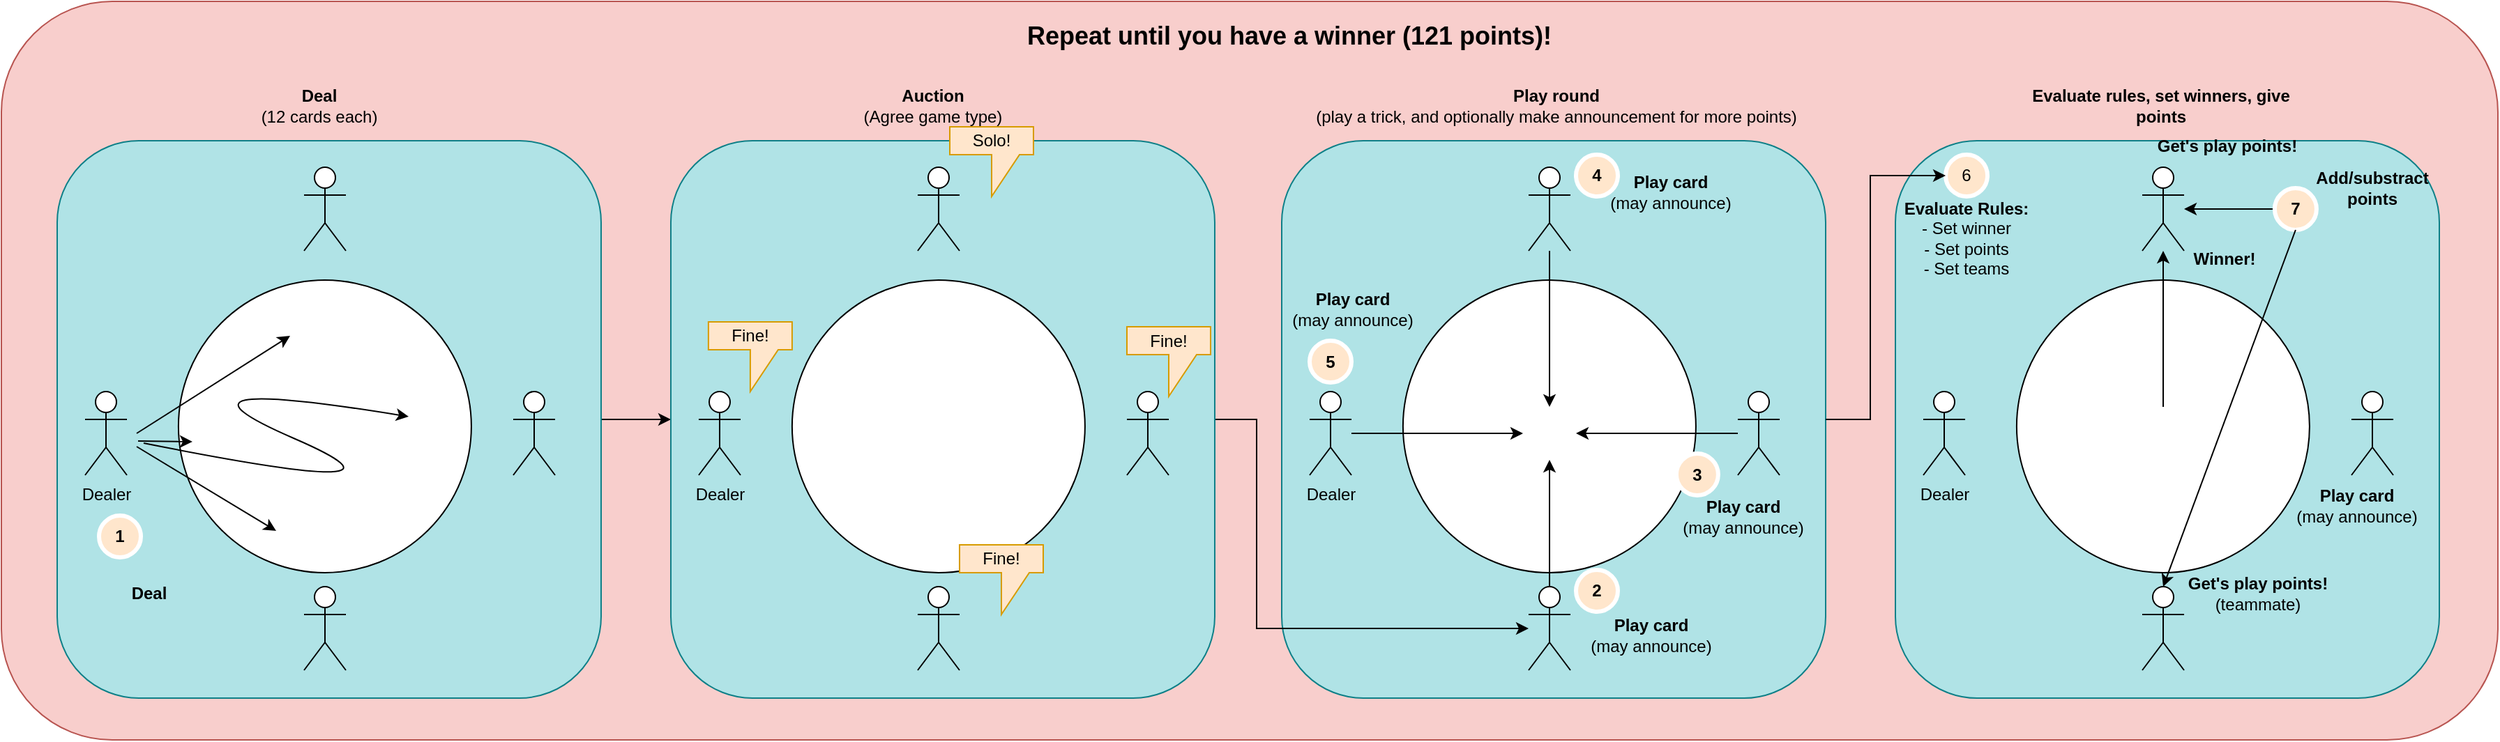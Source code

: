 <mxfile version="24.8.2" pages="3">
  <diagram name="HighLevelGame" id="a7T__1L-RDwCLaP-Q2GO">
    <mxGraphModel dx="1290" dy="1676" grid="1" gridSize="10" guides="1" tooltips="1" connect="1" arrows="1" fold="1" page="1" pageScale="1" pageWidth="850" pageHeight="1100" math="0" shadow="0">
      <root>
        <mxCell id="0" />
        <mxCell id="1" parent="0" />
        <mxCell id="DmAf1pjFy2f6rZrp5eoG-102" value="" style="rounded=1;whiteSpace=wrap;html=1;fillColor=#f8cecc;strokeColor=#b85450;" parent="1" vertex="1">
          <mxGeometry x="260" y="-60" width="1790" height="530" as="geometry" />
        </mxCell>
        <mxCell id="IjRYSj9xHv_II1OupxrR-18" style="edgeStyle=orthogonalEdgeStyle;rounded=0;orthogonalLoop=1;jettySize=auto;html=1;entryX=0;entryY=0.5;entryDx=0;entryDy=0;" parent="1" source="DmAf1pjFy2f6rZrp5eoG-22" target="IjRYSj9xHv_II1OupxrR-1" edge="1">
          <mxGeometry relative="1" as="geometry" />
        </mxCell>
        <mxCell id="DmAf1pjFy2f6rZrp5eoG-22" value="" style="rounded=1;whiteSpace=wrap;html=1;fillColor=#b0e3e6;strokeColor=#0e8088;" parent="1" vertex="1">
          <mxGeometry x="300" y="40" width="390" height="400" as="geometry" />
        </mxCell>
        <mxCell id="DmAf1pjFy2f6rZrp5eoG-9" value="" style="ellipse;whiteSpace=wrap;html=1;aspect=fixed;" parent="1" vertex="1">
          <mxGeometry x="386.95" y="140" width="210" height="210" as="geometry" />
        </mxCell>
        <mxCell id="DmAf1pjFy2f6rZrp5eoG-10" value="Dealer" style="shape=umlActor;verticalLabelPosition=bottom;verticalAlign=top;html=1;outlineConnect=0;" parent="1" vertex="1">
          <mxGeometry x="320" y="220" width="30" height="60" as="geometry" />
        </mxCell>
        <mxCell id="DmAf1pjFy2f6rZrp5eoG-11" value="" style="shape=umlActor;verticalLabelPosition=bottom;verticalAlign=top;html=1;outlineConnect=0;" parent="1" vertex="1">
          <mxGeometry x="477" y="360" width="30" height="60" as="geometry" />
        </mxCell>
        <mxCell id="DmAf1pjFy2f6rZrp5eoG-12" value="" style="shape=umlActor;verticalLabelPosition=bottom;verticalAlign=top;html=1;outlineConnect=0;" parent="1" vertex="1">
          <mxGeometry x="627" y="220" width="30" height="60" as="geometry" />
        </mxCell>
        <mxCell id="DmAf1pjFy2f6rZrp5eoG-13" value="" style="shape=umlActor;verticalLabelPosition=bottom;verticalAlign=top;html=1;outlineConnect=0;" parent="1" vertex="1">
          <mxGeometry x="477" y="59" width="30" height="60" as="geometry" />
        </mxCell>
        <mxCell id="DmAf1pjFy2f6rZrp5eoG-18" value="" style="endArrow=classic;html=1;rounded=0;" parent="1" edge="1">
          <mxGeometry width="50" height="50" relative="1" as="geometry">
            <mxPoint x="357" y="250" as="sourcePoint" />
            <mxPoint x="467" y="180" as="targetPoint" />
          </mxGeometry>
        </mxCell>
        <mxCell id="DmAf1pjFy2f6rZrp5eoG-19" value="" style="endArrow=classic;html=1;rounded=0;" parent="1" edge="1">
          <mxGeometry width="50" height="50" relative="1" as="geometry">
            <mxPoint x="357" y="259.5" as="sourcePoint" />
            <mxPoint x="457" y="320" as="targetPoint" />
          </mxGeometry>
        </mxCell>
        <mxCell id="DmAf1pjFy2f6rZrp5eoG-20" value="" style="endArrow=classic;html=1;rounded=0;" parent="1" edge="1">
          <mxGeometry width="50" height="50" relative="1" as="geometry">
            <mxPoint x="358" y="255.5" as="sourcePoint" />
            <mxPoint x="397" y="256" as="targetPoint" />
          </mxGeometry>
        </mxCell>
        <mxCell id="DmAf1pjFy2f6rZrp5eoG-21" value="" style="curved=1;endArrow=classic;html=1;rounded=0;entryX=-0.167;entryY=0.259;entryDx=0;entryDy=0;entryPerimeter=0;" parent="1" edge="1">
          <mxGeometry width="50" height="50" relative="1" as="geometry">
            <mxPoint x="362" y="257" as="sourcePoint" />
            <mxPoint x="552.007" y="238.011" as="targetPoint" />
            <Array as="points">
              <mxPoint x="577" y="300" />
              <mxPoint x="362" y="207" />
            </Array>
          </mxGeometry>
        </mxCell>
        <mxCell id="DmAf1pjFy2f6rZrp5eoG-23" value="&lt;b&gt;Deal&lt;/b&gt;" style="text;html=1;align=center;verticalAlign=middle;whiteSpace=wrap;rounded=0;" parent="1" vertex="1">
          <mxGeometry x="307.0" y="350" width="118.05" height="30" as="geometry" />
        </mxCell>
        <mxCell id="DmAf1pjFy2f6rZrp5eoG-26" value="" style="rounded=1;whiteSpace=wrap;html=1;fillColor=#b0e3e6;strokeColor=#0e8088;" parent="1" vertex="1">
          <mxGeometry x="1178" y="40" width="390" height="400" as="geometry" />
        </mxCell>
        <mxCell id="DmAf1pjFy2f6rZrp5eoG-27" value="" style="ellipse;whiteSpace=wrap;html=1;aspect=fixed;" parent="1" vertex="1">
          <mxGeometry x="1264.95" y="140" width="210" height="210" as="geometry" />
        </mxCell>
        <mxCell id="DmAf1pjFy2f6rZrp5eoG-54" style="edgeStyle=orthogonalEdgeStyle;rounded=0;orthogonalLoop=1;jettySize=auto;html=1;" parent="1" source="DmAf1pjFy2f6rZrp5eoG-28" target="DmAf1pjFy2f6rZrp5eoG-47" edge="1">
          <mxGeometry relative="1" as="geometry" />
        </mxCell>
        <mxCell id="DmAf1pjFy2f6rZrp5eoG-28" value="Dealer" style="shape=umlActor;verticalLabelPosition=bottom;verticalAlign=top;html=1;outlineConnect=0;" parent="1" vertex="1">
          <mxGeometry x="1198" y="220" width="30" height="60" as="geometry" />
        </mxCell>
        <mxCell id="DmAf1pjFy2f6rZrp5eoG-48" style="edgeStyle=orthogonalEdgeStyle;rounded=0;orthogonalLoop=1;jettySize=auto;html=1;" parent="1" source="DmAf1pjFy2f6rZrp5eoG-29" target="DmAf1pjFy2f6rZrp5eoG-47" edge="1">
          <mxGeometry relative="1" as="geometry" />
        </mxCell>
        <mxCell id="DmAf1pjFy2f6rZrp5eoG-29" value="" style="shape=umlActor;verticalLabelPosition=bottom;verticalAlign=top;html=1;outlineConnect=0;" parent="1" vertex="1">
          <mxGeometry x="1355" y="360" width="30" height="60" as="geometry" />
        </mxCell>
        <mxCell id="DmAf1pjFy2f6rZrp5eoG-52" style="edgeStyle=orthogonalEdgeStyle;rounded=0;orthogonalLoop=1;jettySize=auto;html=1;" parent="1" source="DmAf1pjFy2f6rZrp5eoG-30" target="DmAf1pjFy2f6rZrp5eoG-47" edge="1">
          <mxGeometry relative="1" as="geometry" />
        </mxCell>
        <mxCell id="DmAf1pjFy2f6rZrp5eoG-30" value="" style="shape=umlActor;verticalLabelPosition=bottom;verticalAlign=top;html=1;outlineConnect=0;" parent="1" vertex="1">
          <mxGeometry x="1505" y="220" width="30" height="60" as="geometry" />
        </mxCell>
        <mxCell id="DmAf1pjFy2f6rZrp5eoG-53" style="edgeStyle=orthogonalEdgeStyle;rounded=0;orthogonalLoop=1;jettySize=auto;html=1;" parent="1" source="DmAf1pjFy2f6rZrp5eoG-31" target="DmAf1pjFy2f6rZrp5eoG-47" edge="1">
          <mxGeometry relative="1" as="geometry" />
        </mxCell>
        <mxCell id="DmAf1pjFy2f6rZrp5eoG-31" value="" style="shape=umlActor;verticalLabelPosition=bottom;verticalAlign=top;html=1;outlineConnect=0;" parent="1" vertex="1">
          <mxGeometry x="1355" y="59" width="30" height="60" as="geometry" />
        </mxCell>
        <mxCell id="DmAf1pjFy2f6rZrp5eoG-40" value="&lt;b&gt;Play round&lt;br&gt;&lt;/b&gt;(play a trick, and optionally make announcement for more points)" style="text;html=1;align=center;verticalAlign=middle;whiteSpace=wrap;rounded=0;" parent="1" vertex="1">
          <mxGeometry x="1200" width="350" height="30" as="geometry" />
        </mxCell>
        <mxCell id="DmAf1pjFy2f6rZrp5eoG-42" value="&lt;b&gt;1&lt;/b&gt;" style="ellipse;whiteSpace=wrap;html=1;aspect=fixed;fillColor=#ffe6cc;strokeColor=#FFFFFF;strokeWidth=3;" parent="1" vertex="1">
          <mxGeometry x="330" y="309" width="30" height="30" as="geometry" />
        </mxCell>
        <mxCell id="DmAf1pjFy2f6rZrp5eoG-43" value="" style="shape=image;html=1;verticalAlign=top;verticalLabelPosition=bottom;labelBackgroundColor=#ffffff;imageAspect=0;aspect=fixed;image=https://cdn1.iconfinder.com/data/icons/DarkGlass_Reworked/128x128/apps/kpat.png" parent="1" vertex="1">
          <mxGeometry x="469" y="310" width="38" height="38" as="geometry" />
        </mxCell>
        <mxCell id="DmAf1pjFy2f6rZrp5eoG-44" value="" style="shape=image;html=1;verticalAlign=top;verticalLabelPosition=bottom;labelBackgroundColor=#ffffff;imageAspect=0;aspect=fixed;image=https://cdn1.iconfinder.com/data/icons/DarkGlass_Reworked/128x128/apps/kpat.png" parent="1" vertex="1">
          <mxGeometry x="552.95" y="226.5" width="38" height="38" as="geometry" />
        </mxCell>
        <mxCell id="DmAf1pjFy2f6rZrp5eoG-45" value="" style="shape=image;html=1;verticalAlign=top;verticalLabelPosition=bottom;labelBackgroundColor=#ffffff;imageAspect=0;aspect=fixed;image=https://cdn1.iconfinder.com/data/icons/DarkGlass_Reworked/128x128/apps/kpat.png" parent="1" vertex="1">
          <mxGeometry x="472.95" y="145.5" width="38" height="38" as="geometry" />
        </mxCell>
        <mxCell id="DmAf1pjFy2f6rZrp5eoG-46" value="" style="shape=image;html=1;verticalAlign=top;verticalLabelPosition=bottom;labelBackgroundColor=#ffffff;imageAspect=0;aspect=fixed;image=https://cdn1.iconfinder.com/data/icons/DarkGlass_Reworked/128x128/apps/kpat.png" parent="1" vertex="1">
          <mxGeometry x="392" y="226.5" width="38" height="38" as="geometry" />
        </mxCell>
        <mxCell id="DmAf1pjFy2f6rZrp5eoG-47" value="" style="shape=image;html=1;verticalAlign=top;verticalLabelPosition=bottom;labelBackgroundColor=#ffffff;imageAspect=0;aspect=fixed;image=https://cdn1.iconfinder.com/data/icons/DarkGlass_Reworked/128x128/apps/kpat.png" parent="1" vertex="1">
          <mxGeometry x="1351" y="231" width="38" height="38" as="geometry" />
        </mxCell>
        <mxCell id="DmAf1pjFy2f6rZrp5eoG-49" value="&lt;b&gt;2&lt;/b&gt;" style="ellipse;whiteSpace=wrap;html=1;aspect=fixed;fillColor=#ffe6cc;strokeColor=#FFFFFF;strokeWidth=3;" parent="1" vertex="1">
          <mxGeometry x="1389" y="348" width="30" height="30" as="geometry" />
        </mxCell>
        <mxCell id="DmAf1pjFy2f6rZrp5eoG-50" value="&lt;b&gt;Play card&lt;/b&gt;&lt;br&gt;(may announce)" style="text;html=1;align=center;verticalAlign=middle;whiteSpace=wrap;rounded=0;" parent="1" vertex="1">
          <mxGeometry x="1383.9" y="380" width="118.05" height="30" as="geometry" />
        </mxCell>
        <mxCell id="DmAf1pjFy2f6rZrp5eoG-55" value="&lt;b&gt;Deal&lt;/b&gt;&lt;br&gt;(12 cards each)" style="text;html=1;align=center;verticalAlign=middle;whiteSpace=wrap;rounded=0;" parent="1" vertex="1">
          <mxGeometry x="428.97" width="118.05" height="30" as="geometry" />
        </mxCell>
        <mxCell id="DmAf1pjFy2f6rZrp5eoG-57" value="&lt;b&gt;3&lt;/b&gt;" style="ellipse;whiteSpace=wrap;html=1;aspect=fixed;fillColor=#ffe6cc;strokeColor=#FFFFFF;strokeWidth=3;" parent="1" vertex="1">
          <mxGeometry x="1460.95" y="264.5" width="30" height="30" as="geometry" />
        </mxCell>
        <mxCell id="DmAf1pjFy2f6rZrp5eoG-58" value="&lt;b&gt;Play card&lt;/b&gt;&lt;br&gt;(may announce)" style="text;html=1;align=center;verticalAlign=middle;whiteSpace=wrap;rounded=0;" parent="1" vertex="1">
          <mxGeometry x="1449.95" y="294.5" width="118.05" height="30" as="geometry" />
        </mxCell>
        <mxCell id="DmAf1pjFy2f6rZrp5eoG-61" value="&lt;b&gt;4&lt;/b&gt;" style="ellipse;whiteSpace=wrap;html=1;aspect=fixed;fillColor=#ffe6cc;strokeColor=#FFFFFF;strokeWidth=3;" parent="1" vertex="1">
          <mxGeometry x="1389" y="50" width="30" height="30" as="geometry" />
        </mxCell>
        <mxCell id="DmAf1pjFy2f6rZrp5eoG-62" value="&lt;b&gt;Play card&lt;/b&gt;&lt;br&gt;(may announce)" style="text;html=1;align=center;verticalAlign=middle;whiteSpace=wrap;rounded=0;" parent="1" vertex="1">
          <mxGeometry x="1398" y="62" width="118.05" height="30" as="geometry" />
        </mxCell>
        <mxCell id="DmAf1pjFy2f6rZrp5eoG-63" value="&lt;b&gt;5&lt;/b&gt;" style="ellipse;whiteSpace=wrap;html=1;aspect=fixed;fillColor=#ffe6cc;strokeColor=#FFFFFF;strokeWidth=3;" parent="1" vertex="1">
          <mxGeometry x="1198" y="183.5" width="30" height="30" as="geometry" />
        </mxCell>
        <mxCell id="DmAf1pjFy2f6rZrp5eoG-64" value="&lt;b&gt;Play card&lt;/b&gt;&lt;br&gt;(may announce)" style="text;html=1;align=center;verticalAlign=middle;whiteSpace=wrap;rounded=0;" parent="1" vertex="1">
          <mxGeometry x="1170" y="145.5" width="118.05" height="30" as="geometry" />
        </mxCell>
        <mxCell id="DmAf1pjFy2f6rZrp5eoG-65" value="" style="shape=image;html=1;verticalAlign=top;verticalLabelPosition=bottom;labelBackgroundColor=#ffffff;imageAspect=0;aspect=fixed;image=https://cdn1.iconfinder.com/data/icons/DarkGlass_Reworked/128x128/apps/kpat.png" parent="1" vertex="1">
          <mxGeometry x="1218" y="210" width="38" height="38" as="geometry" />
        </mxCell>
        <mxCell id="DmAf1pjFy2f6rZrp5eoG-66" value="" style="shape=image;html=1;verticalAlign=top;verticalLabelPosition=bottom;labelBackgroundColor=#ffffff;imageAspect=0;aspect=fixed;image=https://cdn1.iconfinder.com/data/icons/DarkGlass_Reworked/128x128/apps/kpat.png" parent="1" vertex="1">
          <mxGeometry x="1318" y="332" width="38" height="38" as="geometry" />
        </mxCell>
        <mxCell id="DmAf1pjFy2f6rZrp5eoG-67" value="" style="shape=image;html=1;verticalAlign=top;verticalLabelPosition=bottom;labelBackgroundColor=#ffffff;imageAspect=0;aspect=fixed;image=https://cdn1.iconfinder.com/data/icons/DarkGlass_Reworked/128x128/apps/kpat.png" parent="1" vertex="1">
          <mxGeometry x="1467" y="210" width="38" height="38" as="geometry" />
        </mxCell>
        <mxCell id="DmAf1pjFy2f6rZrp5eoG-68" value="" style="shape=image;html=1;verticalAlign=top;verticalLabelPosition=bottom;labelBackgroundColor=#ffffff;imageAspect=0;aspect=fixed;image=https://cdn1.iconfinder.com/data/icons/DarkGlass_Reworked/128x128/apps/kpat.png" parent="1" vertex="1">
          <mxGeometry x="1318" y="59" width="38" height="38" as="geometry" />
        </mxCell>
        <mxCell id="DmAf1pjFy2f6rZrp5eoG-69" value="" style="rounded=1;whiteSpace=wrap;html=1;fillColor=#b0e3e6;strokeColor=#0e8088;" parent="1" vertex="1">
          <mxGeometry x="1618" y="40" width="390" height="400" as="geometry" />
        </mxCell>
        <mxCell id="DmAf1pjFy2f6rZrp5eoG-70" value="" style="ellipse;whiteSpace=wrap;html=1;aspect=fixed;" parent="1" vertex="1">
          <mxGeometry x="1704.95" y="140" width="210" height="210" as="geometry" />
        </mxCell>
        <mxCell id="DmAf1pjFy2f6rZrp5eoG-72" value="Dealer" style="shape=umlActor;verticalLabelPosition=bottom;verticalAlign=top;html=1;outlineConnect=0;" parent="1" vertex="1">
          <mxGeometry x="1638" y="220" width="30" height="60" as="geometry" />
        </mxCell>
        <mxCell id="DmAf1pjFy2f6rZrp5eoG-74" value="" style="shape=umlActor;verticalLabelPosition=bottom;verticalAlign=top;html=1;outlineConnect=0;" parent="1" vertex="1">
          <mxGeometry x="1795" y="360" width="30" height="60" as="geometry" />
        </mxCell>
        <mxCell id="DmAf1pjFy2f6rZrp5eoG-76" value="" style="shape=umlActor;verticalLabelPosition=bottom;verticalAlign=top;html=1;outlineConnect=0;" parent="1" vertex="1">
          <mxGeometry x="1945" y="220" width="30" height="60" as="geometry" />
        </mxCell>
        <mxCell id="DmAf1pjFy2f6rZrp5eoG-78" value="" style="shape=umlActor;verticalLabelPosition=bottom;verticalAlign=top;html=1;outlineConnect=0;" parent="1" vertex="1">
          <mxGeometry x="1795" y="59" width="30" height="60" as="geometry" />
        </mxCell>
        <mxCell id="DmAf1pjFy2f6rZrp5eoG-93" style="edgeStyle=orthogonalEdgeStyle;rounded=0;orthogonalLoop=1;jettySize=auto;html=1;" parent="1" source="DmAf1pjFy2f6rZrp5eoG-79" target="DmAf1pjFy2f6rZrp5eoG-78" edge="1">
          <mxGeometry relative="1" as="geometry" />
        </mxCell>
        <mxCell id="DmAf1pjFy2f6rZrp5eoG-79" value="" style="shape=image;html=1;verticalAlign=top;verticalLabelPosition=bottom;labelBackgroundColor=#ffffff;imageAspect=0;aspect=fixed;image=https://cdn1.iconfinder.com/data/icons/DarkGlass_Reworked/128x128/apps/kpat.png" parent="1" vertex="1">
          <mxGeometry x="1791" y="231" width="38" height="38" as="geometry" />
        </mxCell>
        <mxCell id="DmAf1pjFy2f6rZrp5eoG-80" value="6" style="ellipse;whiteSpace=wrap;html=1;aspect=fixed;fillColor=#ffe6cc;strokeColor=#FFFFFF;strokeWidth=3;" parent="1" vertex="1">
          <mxGeometry x="1654.02" y="50" width="30" height="30" as="geometry" />
        </mxCell>
        <mxCell id="DmAf1pjFy2f6rZrp5eoG-81" value="&lt;b&gt;Evaluate Rules:&lt;/b&gt;&lt;br&gt;- Set winner&lt;br&gt;- Set points&lt;br&gt;&lt;div&gt;- Set teams&lt;/div&gt;" style="text;html=1;align=center;verticalAlign=middle;whiteSpace=wrap;rounded=0;" parent="1" vertex="1">
          <mxGeometry x="1610" y="79" width="118.05" height="61" as="geometry" />
        </mxCell>
        <mxCell id="DmAf1pjFy2f6rZrp5eoG-83" value="&lt;b&gt;Play card&lt;/b&gt;&lt;br&gt;(may announce)" style="text;html=1;align=center;verticalAlign=middle;whiteSpace=wrap;rounded=0;" parent="1" vertex="1">
          <mxGeometry x="1889.95" y="286.5" width="118.05" height="30" as="geometry" />
        </mxCell>
        <mxCell id="DmAf1pjFy2f6rZrp5eoG-88" value="" style="shape=image;html=1;verticalAlign=top;verticalLabelPosition=bottom;labelBackgroundColor=#ffffff;imageAspect=0;aspect=fixed;image=https://cdn1.iconfinder.com/data/icons/DarkGlass_Reworked/128x128/apps/kpat.png" parent="1" vertex="1">
          <mxGeometry x="1658" y="210" width="38" height="38" as="geometry" />
        </mxCell>
        <mxCell id="DmAf1pjFy2f6rZrp5eoG-89" value="" style="shape=image;html=1;verticalAlign=top;verticalLabelPosition=bottom;labelBackgroundColor=#ffffff;imageAspect=0;aspect=fixed;image=https://cdn1.iconfinder.com/data/icons/DarkGlass_Reworked/128x128/apps/kpat.png" parent="1" vertex="1">
          <mxGeometry x="1758" y="332" width="38" height="38" as="geometry" />
        </mxCell>
        <mxCell id="DmAf1pjFy2f6rZrp5eoG-90" value="" style="shape=image;html=1;verticalAlign=top;verticalLabelPosition=bottom;labelBackgroundColor=#ffffff;imageAspect=0;aspect=fixed;image=https://cdn1.iconfinder.com/data/icons/DarkGlass_Reworked/128x128/apps/kpat.png" parent="1" vertex="1">
          <mxGeometry x="1907" y="210" width="38" height="38" as="geometry" />
        </mxCell>
        <mxCell id="DmAf1pjFy2f6rZrp5eoG-91" value="" style="shape=image;html=1;verticalAlign=top;verticalLabelPosition=bottom;labelBackgroundColor=#ffffff;imageAspect=0;aspect=fixed;image=https://cdn1.iconfinder.com/data/icons/DarkGlass_Reworked/128x128/apps/kpat.png" parent="1" vertex="1">
          <mxGeometry x="1758" y="59" width="38" height="38" as="geometry" />
        </mxCell>
        <mxCell id="p6UTLHjqWOrWyOayfYVx-1" style="edgeStyle=orthogonalEdgeStyle;rounded=0;orthogonalLoop=1;jettySize=auto;html=1;" edge="1" parent="1" source="DmAf1pjFy2f6rZrp5eoG-94" target="DmAf1pjFy2f6rZrp5eoG-78">
          <mxGeometry relative="1" as="geometry" />
        </mxCell>
        <mxCell id="DmAf1pjFy2f6rZrp5eoG-94" value="&lt;b&gt;7&lt;/b&gt;" style="ellipse;whiteSpace=wrap;html=1;aspect=fixed;fillColor=#ffe6cc;strokeColor=#FFFFFF;strokeWidth=3;" parent="1" vertex="1">
          <mxGeometry x="1889.95" y="74" width="30" height="30" as="geometry" />
        </mxCell>
        <mxCell id="DmAf1pjFy2f6rZrp5eoG-95" value="&lt;b&gt;Add/substract points&lt;/b&gt;" style="text;html=1;align=center;verticalAlign=middle;whiteSpace=wrap;rounded=0;" parent="1" vertex="1">
          <mxGeometry x="1900.97" y="59" width="118.05" height="30" as="geometry" />
        </mxCell>
        <mxCell id="DmAf1pjFy2f6rZrp5eoG-96" value="&lt;b&gt;Winner!&lt;/b&gt;" style="text;html=1;align=center;verticalAlign=middle;whiteSpace=wrap;rounded=0;" parent="1" vertex="1">
          <mxGeometry x="1795" y="110" width="118.05" height="30" as="geometry" />
        </mxCell>
        <mxCell id="DmAf1pjFy2f6rZrp5eoG-97" value="&lt;b&gt;Get&#39;s play points!&lt;/b&gt;&lt;br&gt;(teammate)" style="text;html=1;align=center;verticalAlign=middle;whiteSpace=wrap;rounded=0;" parent="1" vertex="1">
          <mxGeometry x="1819" y="350" width="118.05" height="30" as="geometry" />
        </mxCell>
        <mxCell id="DmAf1pjFy2f6rZrp5eoG-98" value="&lt;b&gt;Get&#39;s play points!&lt;/b&gt;" style="text;html=1;align=center;verticalAlign=middle;whiteSpace=wrap;rounded=0;" parent="1" vertex="1">
          <mxGeometry x="1796.9" y="29" width="118.05" height="30" as="geometry" />
        </mxCell>
        <mxCell id="DmAf1pjFy2f6rZrp5eoG-101" value="&lt;b&gt;Evaluate rules, set winners, give points&lt;br&gt;&lt;/b&gt;" style="text;html=1;align=center;verticalAlign=middle;whiteSpace=wrap;rounded=0;" parent="1" vertex="1">
          <mxGeometry x="1704.95" width="207.08" height="30" as="geometry" />
        </mxCell>
        <mxCell id="DmAf1pjFy2f6rZrp5eoG-103" value="&lt;b style=&quot;font-size: 18px;&quot;&gt;Repeat until you have a winner (121 points)!&lt;br style=&quot;font-size: 18px;&quot;&gt;&lt;/b&gt;" style="text;html=1;align=center;verticalAlign=middle;whiteSpace=wrap;rounded=0;fontSize=18;" parent="1" vertex="1">
          <mxGeometry x="968.73" y="-50" width="429.27" height="30" as="geometry" />
        </mxCell>
        <mxCell id="IjRYSj9xHv_II1OupxrR-24" style="edgeStyle=orthogonalEdgeStyle;rounded=0;orthogonalLoop=1;jettySize=auto;html=1;" parent="1" source="IjRYSj9xHv_II1OupxrR-1" target="DmAf1pjFy2f6rZrp5eoG-29" edge="1">
          <mxGeometry relative="1" as="geometry">
            <Array as="points">
              <mxPoint x="1160" y="240" />
              <mxPoint x="1160" y="390" />
            </Array>
          </mxGeometry>
        </mxCell>
        <mxCell id="IjRYSj9xHv_II1OupxrR-1" value="" style="rounded=1;whiteSpace=wrap;html=1;fillColor=#b0e3e6;strokeColor=#0e8088;" parent="1" vertex="1">
          <mxGeometry x="739.99" y="40" width="390" height="400" as="geometry" />
        </mxCell>
        <mxCell id="IjRYSj9xHv_II1OupxrR-2" value="" style="ellipse;whiteSpace=wrap;html=1;aspect=fixed;" parent="1" vertex="1">
          <mxGeometry x="826.94" y="140" width="210" height="210" as="geometry" />
        </mxCell>
        <mxCell id="IjRYSj9xHv_II1OupxrR-3" value="Dealer" style="shape=umlActor;verticalLabelPosition=bottom;verticalAlign=top;html=1;outlineConnect=0;" parent="1" vertex="1">
          <mxGeometry x="759.99" y="220" width="30" height="60" as="geometry" />
        </mxCell>
        <mxCell id="IjRYSj9xHv_II1OupxrR-4" value="" style="shape=umlActor;verticalLabelPosition=bottom;verticalAlign=top;html=1;outlineConnect=0;" parent="1" vertex="1">
          <mxGeometry x="916.99" y="360" width="30" height="60" as="geometry" />
        </mxCell>
        <mxCell id="IjRYSj9xHv_II1OupxrR-5" value="" style="shape=umlActor;verticalLabelPosition=bottom;verticalAlign=top;html=1;outlineConnect=0;" parent="1" vertex="1">
          <mxGeometry x="1066.99" y="220" width="30" height="60" as="geometry" />
        </mxCell>
        <mxCell id="IjRYSj9xHv_II1OupxrR-6" value="" style="shape=umlActor;verticalLabelPosition=bottom;verticalAlign=top;html=1;outlineConnect=0;" parent="1" vertex="1">
          <mxGeometry x="916.99" y="59" width="30" height="60" as="geometry" />
        </mxCell>
        <mxCell id="IjRYSj9xHv_II1OupxrR-13" value="" style="shape=image;html=1;verticalAlign=top;verticalLabelPosition=bottom;labelBackgroundColor=#ffffff;imageAspect=0;aspect=fixed;image=https://cdn1.iconfinder.com/data/icons/DarkGlass_Reworked/128x128/apps/kpat.png" parent="1" vertex="1">
          <mxGeometry x="908.99" y="310" width="38" height="38" as="geometry" />
        </mxCell>
        <mxCell id="IjRYSj9xHv_II1OupxrR-14" value="" style="shape=image;html=1;verticalAlign=top;verticalLabelPosition=bottom;labelBackgroundColor=#ffffff;imageAspect=0;aspect=fixed;image=https://cdn1.iconfinder.com/data/icons/DarkGlass_Reworked/128x128/apps/kpat.png" parent="1" vertex="1">
          <mxGeometry x="992.94" y="226.5" width="38" height="38" as="geometry" />
        </mxCell>
        <mxCell id="IjRYSj9xHv_II1OupxrR-15" value="" style="shape=image;html=1;verticalAlign=top;verticalLabelPosition=bottom;labelBackgroundColor=#ffffff;imageAspect=0;aspect=fixed;image=https://cdn1.iconfinder.com/data/icons/DarkGlass_Reworked/128x128/apps/kpat.png" parent="1" vertex="1">
          <mxGeometry x="912.94" y="145.5" width="38" height="38" as="geometry" />
        </mxCell>
        <mxCell id="IjRYSj9xHv_II1OupxrR-16" value="" style="shape=image;html=1;verticalAlign=top;verticalLabelPosition=bottom;labelBackgroundColor=#ffffff;imageAspect=0;aspect=fixed;image=https://cdn1.iconfinder.com/data/icons/DarkGlass_Reworked/128x128/apps/kpat.png" parent="1" vertex="1">
          <mxGeometry x="831.99" y="226.5" width="38" height="38" as="geometry" />
        </mxCell>
        <mxCell id="IjRYSj9xHv_II1OupxrR-17" value="&lt;b&gt;Auction&lt;/b&gt;&lt;br&gt;(Agree game type)" style="text;html=1;align=center;verticalAlign=middle;whiteSpace=wrap;rounded=0;" parent="1" vertex="1">
          <mxGeometry x="868.96" width="118.05" height="30" as="geometry" />
        </mxCell>
        <mxCell id="IjRYSj9xHv_II1OupxrR-20" value="Solo!" style="shape=callout;whiteSpace=wrap;html=1;perimeter=calloutPerimeter;strokeColor=#d79b00;align=center;verticalAlign=middle;fontFamily=Helvetica;fontSize=12;fillColor=#ffe6cc;" parent="1" vertex="1">
          <mxGeometry x="940" y="30" width="60" height="50" as="geometry" />
        </mxCell>
        <mxCell id="IjRYSj9xHv_II1OupxrR-21" value="Fine!" style="shape=callout;whiteSpace=wrap;html=1;perimeter=calloutPerimeter;strokeColor=#d79b00;align=center;verticalAlign=middle;fontFamily=Helvetica;fontSize=12;fillColor=#ffe6cc;" parent="1" vertex="1">
          <mxGeometry x="1066.99" y="173.5" width="60" height="50" as="geometry" />
        </mxCell>
        <mxCell id="IjRYSj9xHv_II1OupxrR-22" value="Fine!" style="shape=callout;whiteSpace=wrap;html=1;perimeter=calloutPerimeter;strokeColor=#d79b00;align=center;verticalAlign=middle;fontFamily=Helvetica;fontSize=12;fillColor=#ffe6cc;" parent="1" vertex="1">
          <mxGeometry x="946.99" y="330" width="60" height="50" as="geometry" />
        </mxCell>
        <mxCell id="IjRYSj9xHv_II1OupxrR-23" value="Fine!" style="shape=callout;whiteSpace=wrap;html=1;perimeter=calloutPerimeter;strokeColor=#d79b00;align=center;verticalAlign=middle;fontFamily=Helvetica;fontSize=12;fillColor=#ffe6cc;" parent="1" vertex="1">
          <mxGeometry x="766.94" y="170" width="60" height="50" as="geometry" />
        </mxCell>
        <mxCell id="DmAf1pjFy2f6rZrp5eoG-92" style="edgeStyle=orthogonalEdgeStyle;rounded=0;orthogonalLoop=1;jettySize=auto;html=1;entryX=0;entryY=0.5;entryDx=0;entryDy=0;" parent="1" source="DmAf1pjFy2f6rZrp5eoG-26" target="DmAf1pjFy2f6rZrp5eoG-80" edge="1">
          <mxGeometry relative="1" as="geometry">
            <Array as="points">
              <mxPoint x="1600" y="240" />
              <mxPoint x="1600" y="65" />
            </Array>
          </mxGeometry>
        </mxCell>
        <mxCell id="p6UTLHjqWOrWyOayfYVx-3" value="" style="endArrow=classic;html=1;rounded=0;exitX=0.5;exitY=1;exitDx=0;exitDy=0;entryX=0.5;entryY=0;entryDx=0;entryDy=0;entryPerimeter=0;" edge="1" parent="1" source="DmAf1pjFy2f6rZrp5eoG-94" target="DmAf1pjFy2f6rZrp5eoG-74">
          <mxGeometry width="50" height="50" relative="1" as="geometry">
            <mxPoint x="2080" y="100" as="sourcePoint" />
            <mxPoint x="2130" y="50" as="targetPoint" />
          </mxGeometry>
        </mxCell>
      </root>
    </mxGraphModel>
  </diagram>
  <diagram id="gCJ5ofO7X_0yXeeU7I4F" name="Doppelkopf_Infrastructure">
    <mxGraphModel dx="1050" dy="1676" grid="1" gridSize="10" guides="1" tooltips="1" connect="1" arrows="1" fold="1" page="1" pageScale="1" pageWidth="850" pageHeight="1100" math="0" shadow="0">
      <root>
        <mxCell id="0" />
        <mxCell id="1" parent="0" />
        <mxCell id="fEDJMYl0ahnP7SzA2dr6-1" value="" style="rounded=1;whiteSpace=wrap;html=1;fillColor=#d5e8d4;strokeColor=#82b366;" vertex="1" parent="1">
          <mxGeometry x="60" y="-80" width="1270" height="640" as="geometry" />
        </mxCell>
        <mxCell id="THssHd5Uye00vm0ejtuV-38" style="edgeStyle=orthogonalEdgeStyle;rounded=0;orthogonalLoop=1;jettySize=auto;html=1;" parent="1" source="THssHd5Uye00vm0ejtuV-20" target="THssHd5Uye00vm0ejtuV-24" edge="1">
          <mxGeometry relative="1" as="geometry">
            <Array as="points">
              <mxPoint x="1251" y="160" />
              <mxPoint x="1251" y="449" />
            </Array>
          </mxGeometry>
        </mxCell>
        <mxCell id="THssHd5Uye00vm0ejtuV-39" value="CreateNewGame&lt;br&gt;UpdateGameState" style="edgeLabel;html=1;align=center;verticalAlign=middle;resizable=0;points=[];" parent="THssHd5Uye00vm0ejtuV-38" vertex="1" connectable="0">
          <mxGeometry x="-0.272" y="-2" relative="1" as="geometry">
            <mxPoint as="offset" />
          </mxGeometry>
        </mxCell>
        <mxCell id="THssHd5Uye00vm0ejtuV-20" value="&lt;b&gt;&quot;Serverless GraphQL operations&quot;&lt;br&gt;&lt;/b&gt;(BE)" style="rounded=1;whiteSpace=wrap;html=1;verticalAlign=top;labelPosition=center;verticalLabelPosition=bottom;align=center;fillColor=#f8cecc;strokeColor=#b85450;" parent="1" vertex="1">
          <mxGeometry x="810.7" y="50" width="390" height="220" as="geometry" />
        </mxCell>
        <mxCell id="THssHd5Uye00vm0ejtuV-8" style="edgeStyle=orthogonalEdgeStyle;rounded=0;orthogonalLoop=1;jettySize=auto;html=1;entryX=0;entryY=0.5;entryDx=0;entryDy=0;" parent="1" source="THssHd5Uye00vm0ejtuV-1" target="THssHd5Uye00vm0ejtuV-3" edge="1">
          <mxGeometry relative="1" as="geometry" />
        </mxCell>
        <mxCell id="THssHd5Uye00vm0ejtuV-1" value="&lt;div&gt;&lt;b&gt;Player&lt;/b&gt;&lt;/div&gt;" style="shape=umlActor;verticalLabelPosition=bottom;verticalAlign=top;html=1;outlineConnect=0;" parent="1" vertex="1">
          <mxGeometry x="90" y="130" width="30" height="60" as="geometry" />
        </mxCell>
        <mxCell id="THssHd5Uye00vm0ejtuV-10" style="edgeStyle=orthogonalEdgeStyle;rounded=0;orthogonalLoop=1;jettySize=auto;html=1;" parent="1" source="THssHd5Uye00vm0ejtuV-3" target="THssHd5Uye00vm0ejtuV-9" edge="1">
          <mxGeometry relative="1" as="geometry" />
        </mxCell>
        <mxCell id="THssHd5Uye00vm0ejtuV-11" value="POST/deal/game_id" style="edgeLabel;html=1;align=center;verticalAlign=middle;resizable=0;points=[];" parent="THssHd5Uye00vm0ejtuV-10" vertex="1" connectable="0">
          <mxGeometry x="0.075" y="-5" relative="1" as="geometry">
            <mxPoint x="-25" y="-15" as="offset" />
          </mxGeometry>
        </mxCell>
        <mxCell id="lSN1waRz_p5eCMrOrCE--10" style="edgeStyle=orthogonalEdgeStyle;rounded=0;orthogonalLoop=1;jettySize=auto;html=1;" parent="1" source="THssHd5Uye00vm0ejtuV-3" target="THssHd5Uye00vm0ejtuV-9" edge="1">
          <mxGeometry relative="1" as="geometry">
            <mxPoint x="660" y="220" as="targetPoint" />
            <Array as="points">
              <mxPoint x="340" y="370" />
              <mxPoint x="640" y="370" />
            </Array>
          </mxGeometry>
        </mxCell>
        <mxCell id="lSN1waRz_p5eCMrOrCE--11" value="GET/get_game_state/game_id" style="edgeLabel;html=1;align=center;verticalAlign=middle;resizable=0;points=[];" parent="lSN1waRz_p5eCMrOrCE--10" vertex="1" connectable="0">
          <mxGeometry x="-0.308" y="-3" relative="1" as="geometry">
            <mxPoint as="offset" />
          </mxGeometry>
        </mxCell>
        <mxCell id="THssHd5Uye00vm0ejtuV-3" value="&lt;b&gt;GraphQL Apollo clients&lt;/b&gt;&lt;br&gt;(FE)" style="rounded=1;whiteSpace=wrap;html=1;verticalAlign=bottom;labelPosition=center;verticalLabelPosition=top;align=center;fillColor=#dae8fc;strokeColor=#6c8ebf;" parent="1" vertex="1">
          <mxGeometry x="214.4" y="-30" width="200" height="380" as="geometry" />
        </mxCell>
        <mxCell id="THssHd5Uye00vm0ejtuV-4" value="Mobile client" style="sketch=0;html=1;aspect=fixed;strokeColor=none;shadow=0;fillColor=#3B8DF1;verticalAlign=top;labelPosition=center;verticalLabelPosition=bottom;shape=mxgraph.gcp2.phone_android" parent="1" vertex="1">
          <mxGeometry x="292" width="44.8" height="80" as="geometry" />
        </mxCell>
        <mxCell id="THssHd5Uye00vm0ejtuV-6" value="Mobile client" style="html=1;verticalLabelPosition=bottom;labelBackgroundColor=#ffffff;verticalAlign=top;shadow=0;dashed=0;strokeWidth=1;shape=mxgraph.ios7.misc.ipad10inch;strokeColor=#c0c0c0;" parent="1" vertex="1">
          <mxGeometry x="264.4" y="130" width="100" height="63" as="geometry" />
        </mxCell>
        <mxCell id="THssHd5Uye00vm0ejtuV-7" value="Browser client" style="pointerEvents=1;shadow=0;dashed=0;html=1;strokeColor=none;fillColor=#4495D1;labelPosition=center;verticalLabelPosition=bottom;verticalAlign=top;align=center;outlineConnect=0;shape=mxgraph.veeam.laptop;" parent="1" vertex="1">
          <mxGeometry x="282" y="250" width="64.8" height="50" as="geometry" />
        </mxCell>
        <mxCell id="THssHd5Uye00vm0ejtuV-26" style="edgeStyle=orthogonalEdgeStyle;rounded=0;orthogonalLoop=1;jettySize=auto;html=1;" parent="1" source="THssHd5Uye00vm0ejtuV-9" target="THssHd5Uye00vm0ejtuV-20" edge="1">
          <mxGeometry relative="1" as="geometry" />
        </mxCell>
        <mxCell id="THssHd5Uye00vm0ejtuV-27" value="Post&lt;br&gt;requests" style="edgeLabel;html=1;align=center;verticalAlign=middle;resizable=0;points=[];" parent="THssHd5Uye00vm0ejtuV-26" vertex="1" connectable="0">
          <mxGeometry x="-0.031" y="-1" relative="1" as="geometry">
            <mxPoint x="-2" y="-1" as="offset" />
          </mxGeometry>
        </mxCell>
        <mxCell id="lSN1waRz_p5eCMrOrCE--3" style="edgeStyle=orthogonalEdgeStyle;rounded=0;orthogonalLoop=1;jettySize=auto;html=1;" parent="1" source="THssHd5Uye00vm0ejtuV-9" target="THssHd5Uye00vm0ejtuV-24" edge="1">
          <mxGeometry relative="1" as="geometry">
            <Array as="points">
              <mxPoint x="678" y="370" />
              <mxPoint x="1021" y="370" />
            </Array>
          </mxGeometry>
        </mxCell>
        <mxCell id="lSN1waRz_p5eCMrOrCE--4" value="GET&lt;br&gt;request" style="edgeLabel;html=1;align=center;verticalAlign=middle;resizable=0;points=[];" parent="lSN1waRz_p5eCMrOrCE--3" vertex="1" connectable="0">
          <mxGeometry x="0.084" y="-2" relative="1" as="geometry">
            <mxPoint x="-91" as="offset" />
          </mxGeometry>
        </mxCell>
        <mxCell id="THssHd5Uye00vm0ejtuV-9" value="&lt;b&gt;API Gateway&lt;/b&gt;&lt;br&gt;graphql/" style="outlineConnect=0;dashed=0;verticalLabelPosition=top;verticalAlign=bottom;align=center;html=1;shape=mxgraph.aws3.api_gateway;fillColor=#D9A741;gradientColor=none;labelPosition=center;" parent="1" vertex="1">
          <mxGeometry x="640" y="114" width="76.5" height="93" as="geometry" />
        </mxCell>
        <mxCell id="THssHd5Uye00vm0ejtuV-12" value="" style="endArrow=classic;html=1;rounded=0;exitX=1.003;exitY=0.937;exitDx=0;exitDy=0;exitPerimeter=0;entryX=0;entryY=0.8;entryDx=0;entryDy=0;entryPerimeter=0;" parent="1" target="THssHd5Uye00vm0ejtuV-9" edge="1">
          <mxGeometry width="50" height="50" relative="1" as="geometry">
            <mxPoint x="407.5" y="340.0" as="sourcePoint" />
            <mxPoint x="633" y="198" as="targetPoint" />
          </mxGeometry>
        </mxCell>
        <mxCell id="THssHd5Uye00vm0ejtuV-13" value="POST/play_trick/game_id" style="edgeLabel;html=1;align=center;verticalAlign=middle;resizable=0;points=[];" parent="1" vertex="1" connectable="0">
          <mxGeometry x="500.0" y="270" as="geometry">
            <mxPoint x="10" y="-5" as="offset" />
          </mxGeometry>
        </mxCell>
        <mxCell id="THssHd5Uye00vm0ejtuV-14" value="" style="endArrow=classic;html=1;rounded=0;" parent="1" target="THssHd5Uye00vm0ejtuV-9" edge="1">
          <mxGeometry width="50" height="50" relative="1" as="geometry">
            <mxPoint x="417" y="-10" as="sourcePoint" />
            <mxPoint x="642.8" y="119.872" as="targetPoint" />
          </mxGeometry>
        </mxCell>
        <mxCell id="THssHd5Uye00vm0ejtuV-15" value="POST/get_new_game_id" style="edgeLabel;html=1;align=center;verticalAlign=middle;resizable=0;points=[];" parent="1" vertex="1" connectable="0">
          <mxGeometry x="490.0" y="23.5" as="geometry" />
        </mxCell>
        <mxCell id="THssHd5Uye00vm0ejtuV-16" value="" style="endArrow=classic;html=1;rounded=0;entryX=0;entryY=0.387;entryDx=0;entryDy=0;entryPerimeter=0;" parent="1" target="THssHd5Uye00vm0ejtuV-9" edge="1">
          <mxGeometry width="50" height="50" relative="1" as="geometry">
            <mxPoint x="414.4" y="60" as="sourcePoint" />
            <mxPoint x="637.2" y="188" as="targetPoint" />
          </mxGeometry>
        </mxCell>
        <mxCell id="THssHd5Uye00vm0ejtuV-17" value="POST/join_game/game_id" style="edgeLabel;html=1;align=center;verticalAlign=middle;resizable=0;points=[];" parent="THssHd5Uye00vm0ejtuV-16" vertex="1" connectable="0">
          <mxGeometry x="-0.197" relative="1" as="geometry">
            <mxPoint x="-14" y="3" as="offset" />
          </mxGeometry>
        </mxCell>
        <mxCell id="THssHd5Uye00vm0ejtuV-18" value="&lt;b&gt;GetNewGame&lt;/b&gt;" style="sketch=0;points=[[0,0,0],[0.25,0,0],[0.5,0,0],[0.75,0,0],[1,0,0],[0,1,0],[0.25,1,0],[0.5,1,0],[0.75,1,0],[1,1,0],[0,0.25,0],[0,0.5,0],[0,0.75,0],[1,0.25,0],[1,0.5,0],[1,0.75,0]];outlineConnect=0;fontColor=#232F3E;fillColor=#ED7100;strokeColor=#ffffff;dashed=0;verticalLabelPosition=bottom;verticalAlign=top;align=center;html=1;fontSize=12;fontStyle=0;aspect=fixed;shape=mxgraph.aws4.resourceIcon;resIcon=mxgraph.aws4.lambda;" parent="1" vertex="1">
          <mxGeometry x="881.7" y="90" width="44" height="44" as="geometry" />
        </mxCell>
        <mxCell id="THssHd5Uye00vm0ejtuV-19" value="" style="shape=image;html=1;verticalAlign=top;verticalLabelPosition=bottom;labelBackgroundColor=#ffffff;imageAspect=0;aspect=fixed;image=https://cdn3.iconfinder.com/data/icons/brands-pack/240/graphql-128.png;imageBackground=#EA6B66;" parent="1" vertex="1">
          <mxGeometry x="845.7" y="68.5" width="30" height="30" as="geometry" />
        </mxCell>
        <mxCell id="lSN1waRz_p5eCMrOrCE--7" style="edgeStyle=orthogonalEdgeStyle;rounded=0;orthogonalLoop=1;jettySize=auto;html=1;" parent="1" source="THssHd5Uye00vm0ejtuV-24" target="lSN1waRz_p5eCMrOrCE--6" edge="1">
          <mxGeometry relative="1" as="geometry" />
        </mxCell>
        <mxCell id="THssHd5Uye00vm0ejtuV-24" value="&lt;b&gt;Database&lt;/b&gt;" style="sketch=0;outlineConnect=0;fontColor=#232F3E;gradientColor=none;fillColor=#7AA116;strokeColor=none;dashed=0;verticalLabelPosition=bottom;verticalAlign=top;align=center;html=1;fontSize=12;fontStyle=0;aspect=fixed;pointerEvents=1;shape=mxgraph.aws4.bucket;" parent="1" vertex="1">
          <mxGeometry x="983.2" y="410" width="75" height="78" as="geometry" />
        </mxCell>
        <mxCell id="THssHd5Uye00vm0ejtuV-25" value="" style="shape=image;html=1;verticalAlign=top;verticalLabelPosition=bottom;labelBackgroundColor=#ffffff;imageAspect=0;aspect=fixed;image=https://cdn3.iconfinder.com/data/icons/brands-pack/240/graphql-128.png;imageBackground=#EA6B66;" parent="1" vertex="1">
          <mxGeometry x="933.2" y="400" width="30" height="30" as="geometry" />
        </mxCell>
        <mxCell id="THssHd5Uye00vm0ejtuV-30" value="&lt;b&gt;JoinNewGame&lt;/b&gt;" style="sketch=0;points=[[0,0,0],[0.25,0,0],[0.5,0,0],[0.75,0,0],[1,0,0],[0,1,0],[0.25,1,0],[0.5,1,0],[0.75,1,0],[1,1,0],[0,0.25,0],[0,0.5,0],[0,0.75,0],[1,0.25,0],[1,0.5,0],[1,0.75,0]];outlineConnect=0;fontColor=#232F3E;fillColor=#ED7100;strokeColor=#ffffff;dashed=0;verticalLabelPosition=bottom;verticalAlign=top;align=center;html=1;fontSize=12;fontStyle=0;aspect=fixed;shape=mxgraph.aws4.resourceIcon;resIcon=mxgraph.aws4.lambda;" parent="1" vertex="1">
          <mxGeometry x="874.2" y="180" width="44" height="44" as="geometry" />
        </mxCell>
        <mxCell id="THssHd5Uye00vm0ejtuV-31" value="" style="shape=image;html=1;verticalAlign=top;verticalLabelPosition=bottom;labelBackgroundColor=#ffffff;imageAspect=0;aspect=fixed;image=https://cdn3.iconfinder.com/data/icons/brands-pack/240/graphql-128.png;imageBackground=#EA6B66;" parent="1" vertex="1">
          <mxGeometry x="838.2" y="158.5" width="30" height="30" as="geometry" />
        </mxCell>
        <mxCell id="THssHd5Uye00vm0ejtuV-34" value="&lt;b&gt;Deal&lt;/b&gt;" style="sketch=0;points=[[0,0,0],[0.25,0,0],[0.5,0,0],[0.75,0,0],[1,0,0],[0,1,0],[0.25,1,0],[0.5,1,0],[0.75,1,0],[1,1,0],[0,0.25,0],[0,0.5,0],[0,0.75,0],[1,0.25,0],[1,0.5,0],[1,0.75,0]];outlineConnect=0;fontColor=#232F3E;fillColor=#ED7100;strokeColor=#ffffff;dashed=0;verticalLabelPosition=bottom;verticalAlign=top;align=center;html=1;fontSize=12;fontStyle=0;aspect=fixed;shape=mxgraph.aws4.resourceIcon;resIcon=mxgraph.aws4.lambda;" parent="1" vertex="1">
          <mxGeometry x="1014.2" y="90" width="44" height="44" as="geometry" />
        </mxCell>
        <mxCell id="THssHd5Uye00vm0ejtuV-35" value="" style="shape=image;html=1;verticalAlign=top;verticalLabelPosition=bottom;labelBackgroundColor=#ffffff;imageAspect=0;aspect=fixed;image=https://cdn3.iconfinder.com/data/icons/brands-pack/240/graphql-128.png;imageBackground=#EA6B66;" parent="1" vertex="1">
          <mxGeometry x="978.2" y="68.5" width="30" height="30" as="geometry" />
        </mxCell>
        <mxCell id="THssHd5Uye00vm0ejtuV-36" value="&lt;b&gt;MakeAnnouncement&lt;/b&gt;" style="sketch=0;points=[[0,0,0],[0.25,0,0],[0.5,0,0],[0.75,0,0],[1,0,0],[0,1,0],[0.25,1,0],[0.5,1,0],[0.75,1,0],[1,1,0],[0,0.25,0],[0,0.5,0],[0,0.75,0],[1,0.25,0],[1,0.5,0],[1,0.75,0]];outlineConnect=0;fontColor=#232F3E;fillColor=#ED7100;strokeColor=#ffffff;dashed=0;verticalLabelPosition=bottom;verticalAlign=top;align=center;html=1;fontSize=12;fontStyle=0;aspect=fixed;shape=mxgraph.aws4.resourceIcon;resIcon=mxgraph.aws4.lambda;" parent="1" vertex="1">
          <mxGeometry x="1014.2" y="183" width="44" height="44" as="geometry" />
        </mxCell>
        <mxCell id="THssHd5Uye00vm0ejtuV-37" value="" style="shape=image;html=1;verticalAlign=top;verticalLabelPosition=bottom;labelBackgroundColor=#ffffff;imageAspect=0;aspect=fixed;image=https://cdn3.iconfinder.com/data/icons/brands-pack/240/graphql-128.png;imageBackground=#EA6B66;" parent="1" vertex="1">
          <mxGeometry x="978.2" y="161.5" width="30" height="30" as="geometry" />
        </mxCell>
        <mxCell id="THssHd5Uye00vm0ejtuV-40" value="" style="endArrow=classic;html=1;rounded=0;exitX=1.003;exitY=0.937;exitDx=0;exitDy=0;exitPerimeter=0;" parent="1" target="THssHd5Uye00vm0ejtuV-9" edge="1">
          <mxGeometry width="50" height="50" relative="1" as="geometry">
            <mxPoint x="414.4" y="250" as="sourcePoint" />
            <mxPoint x="640" y="154.236" as="targetPoint" />
          </mxGeometry>
        </mxCell>
        <mxCell id="THssHd5Uye00vm0ejtuV-41" value="POST/make_announcement/game_id" style="edgeLabel;html=1;align=center;verticalAlign=middle;resizable=0;points=[];" parent="1" vertex="1" connectable="0">
          <mxGeometry x="520.0" y="180" as="geometry">
            <mxPoint x="-8" y="25" as="offset" />
          </mxGeometry>
        </mxCell>
        <mxCell id="THssHd5Uye00vm0ejtuV-42" value="" style="shape=image;html=1;verticalAlign=top;verticalLabelPosition=bottom;labelBackgroundColor=#ffffff;imageAspect=0;aspect=fixed;image=https://cdn3.iconfinder.com/data/icons/brands-pack/240/graphql-128.png;imageBackground=#EA6B66;" parent="1" vertex="1">
          <mxGeometry x="716.5" y="114" width="30" height="30" as="geometry" />
        </mxCell>
        <mxCell id="THssHd5Uye00vm0ejtuV-45" value="&lt;b&gt;PlayTrick&lt;/b&gt;" style="sketch=0;points=[[0,0,0],[0.25,0,0],[0.5,0,0],[0.75,0,0],[1,0,0],[0,1,0],[0.25,1,0],[0.5,1,0],[0.75,1,0],[1,1,0],[0,0.25,0],[0,0.5,0],[0,0.75,0],[1,0.25,0],[1,0.5,0],[1,0.75,0]];outlineConnect=0;fontColor=#232F3E;fillColor=#ED7100;strokeColor=#ffffff;dashed=0;verticalLabelPosition=bottom;verticalAlign=top;align=center;html=1;fontSize=12;fontStyle=0;aspect=fixed;shape=mxgraph.aws4.resourceIcon;resIcon=mxgraph.aws4.lambda;" parent="1" vertex="1">
          <mxGeometry x="1136.7" y="90" width="44" height="44" as="geometry" />
        </mxCell>
        <mxCell id="THssHd5Uye00vm0ejtuV-46" value="" style="shape=image;html=1;verticalAlign=top;verticalLabelPosition=bottom;labelBackgroundColor=#ffffff;imageAspect=0;aspect=fixed;image=https://cdn3.iconfinder.com/data/icons/brands-pack/240/graphql-128.png;imageBackground=#EA6B66;" parent="1" vertex="1">
          <mxGeometry x="1100.7" y="68.5" width="30" height="30" as="geometry" />
        </mxCell>
        <mxCell id="lSN1waRz_p5eCMrOrCE--5" style="edgeStyle=orthogonalEdgeStyle;rounded=0;orthogonalLoop=1;jettySize=auto;html=1;entryX=0.5;entryY=1;entryDx=0;entryDy=0;" parent="1" source="lSN1waRz_p5eCMrOrCE--2" target="THssHd5Uye00vm0ejtuV-3" edge="1">
          <mxGeometry relative="1" as="geometry" />
        </mxCell>
        <mxCell id="lSN1waRz_p5eCMrOrCE--9" value="Server-Sent Event" style="edgeLabel;html=1;align=center;verticalAlign=middle;resizable=0;points=[];" parent="lSN1waRz_p5eCMrOrCE--5" vertex="1" connectable="0">
          <mxGeometry x="-0.103" y="4" relative="1" as="geometry">
            <mxPoint as="offset" />
          </mxGeometry>
        </mxCell>
        <mxCell id="lSN1waRz_p5eCMrOrCE--2" value="&lt;b&gt;API Gateway&lt;/b&gt;&lt;br&gt;(Servent-Sent-Event Sever)" style="outlineConnect=0;dashed=0;verticalLabelPosition=bottom;verticalAlign=top;align=center;html=1;shape=mxgraph.aws3.api_gateway;fillColor=#D9A741;gradientColor=none;" parent="1" vertex="1">
          <mxGeometry x="641" y="403" width="76.5" height="93" as="geometry" />
        </mxCell>
        <mxCell id="lSN1waRz_p5eCMrOrCE--8" style="edgeStyle=orthogonalEdgeStyle;rounded=0;orthogonalLoop=1;jettySize=auto;html=1;" parent="1" source="lSN1waRz_p5eCMrOrCE--6" target="lSN1waRz_p5eCMrOrCE--2" edge="1">
          <mxGeometry relative="1" as="geometry" />
        </mxCell>
        <mxCell id="lSN1waRz_p5eCMrOrCE--6" value="&lt;b&gt;EventsLambda&lt;/b&gt;" style="sketch=0;points=[[0,0,0],[0.25,0,0],[0.5,0,0],[0.75,0,0],[1,0,0],[0,1,0],[0.25,1,0],[0.5,1,0],[0.75,1,0],[1,1,0],[0,0.25,0],[0,0.5,0],[0,0.75,0],[1,0.25,0],[1,0.5,0],[1,0.75,0]];outlineConnect=0;fontColor=#232F3E;fillColor=#ED7100;strokeColor=#ffffff;dashed=0;verticalLabelPosition=bottom;verticalAlign=top;align=center;html=1;fontSize=12;fontStyle=0;aspect=fixed;shape=mxgraph.aws4.resourceIcon;resIcon=mxgraph.aws4.lambda;" parent="1" vertex="1">
          <mxGeometry x="812.7" y="421.75" width="55.5" height="55.5" as="geometry" />
        </mxCell>
      </root>
    </mxGraphModel>
  </diagram>
  <diagram id="28cxRm2Vlo4S1-J_Iqa7" name="GameBrochure">
    <mxGraphModel dx="1050" dy="576" grid="1" gridSize="10" guides="1" tooltips="1" connect="1" arrows="1" fold="1" page="1" pageScale="1" pageWidth="850" pageHeight="1100" math="0" shadow="0">
      <root>
        <mxCell id="0" />
        <mxCell id="1" parent="0" />
        <mxCell id="XIKscuWorRfWrluyxNy9-1" value="" style="rounded=1;whiteSpace=wrap;html=1;fillColor=#b0e3e6;strokeColor=#0e8088;" vertex="1" parent="1">
          <mxGeometry x="70" y="32" width="930" height="568" as="geometry" />
        </mxCell>
        <mxCell id="XIKscuWorRfWrluyxNy9-2" style="edgeStyle=orthogonalEdgeStyle;rounded=0;orthogonalLoop=1;jettySize=auto;html=1;" edge="1" parent="1" source="XIKscuWorRfWrluyxNy9-3" target="XIKscuWorRfWrluyxNy9-11">
          <mxGeometry relative="1" as="geometry" />
        </mxCell>
        <mxCell id="XIKscuWorRfWrluyxNy9-3" value="" style="rounded=1;whiteSpace=wrap;html=1;gradientColor=#0000CC;fillColor=#FF0000;opacity=40;" vertex="1" parent="1">
          <mxGeometry x="110" y="236" width="170" height="340" as="geometry" />
        </mxCell>
        <mxCell id="XIKscuWorRfWrluyxNy9-4" value="" style="sketch=0;html=1;aspect=fixed;strokeColor=#B20000;shadow=0;fillColor=#e51400;verticalAlign=top;labelPosition=center;verticalLabelPosition=bottom;shape=mxgraph.gcp2.files;fontColor=#ffffff;" vertex="1" parent="1">
          <mxGeometry x="146" y="272" width="100" height="97" as="geometry" />
        </mxCell>
        <mxCell id="XIKscuWorRfWrluyxNy9-5" value="" style="sketch=0;html=1;aspect=fixed;shadow=0;fillColor=#0050ef;verticalAlign=top;labelPosition=center;verticalLabelPosition=bottom;shape=mxgraph.gcp2.files;strokeColor=#001DBC;fontColor=#ffffff;" vertex="1" parent="1">
          <mxGeometry x="146" y="398" width="100" height="97" as="geometry" />
        </mxCell>
        <mxCell id="XIKscuWorRfWrluyxNy9-6" value="&lt;b&gt;2 Decks&lt;/b&gt;" style="text;html=1;align=center;verticalAlign=middle;whiteSpace=wrap;rounded=0;" vertex="1" parent="1">
          <mxGeometry x="160" y="206" width="60" height="30" as="geometry" />
        </mxCell>
        <mxCell id="XIKscuWorRfWrluyxNy9-7" value="" style="shape=image;html=1;verticalAlign=top;verticalLabelPosition=bottom;labelBackgroundColor=#ffffff;imageAspect=0;aspect=fixed;image=https://cdn3.iconfinder.com/data/icons/142-mini-country-flags-16x16px/32/flag-france2x.png" vertex="1" parent="1">
          <mxGeometry x="146" y="507" width="32" height="32" as="geometry" />
        </mxCell>
        <mxCell id="XIKscuWorRfWrluyxNy9-8" value="" style="shape=image;html=1;verticalAlign=top;verticalLabelPosition=bottom;labelBackgroundColor=#ffffff;imageAspect=0;aspect=fixed;image=https://cdn3.iconfinder.com/data/icons/142-mini-country-flags-16x16px/32/flag-germany2x.png" vertex="1" parent="1">
          <mxGeometry x="209" y="506" width="32" height="32" as="geometry" />
        </mxCell>
        <mxCell id="XIKscuWorRfWrluyxNy9-9" value="(French or German&lt;br&gt;suits)" style="text;html=1;align=center;verticalAlign=middle;whiteSpace=wrap;rounded=0;" vertex="1" parent="1">
          <mxGeometry x="135" y="539" width="120" height="30" as="geometry" />
        </mxCell>
        <mxCell id="XIKscuWorRfWrluyxNy9-10" value="" style="ellipse;whiteSpace=wrap;html=1;aspect=fixed;" vertex="1" parent="1">
          <mxGeometry x="386.95" y="296" width="210" height="210" as="geometry" />
        </mxCell>
        <mxCell id="XIKscuWorRfWrluyxNy9-11" value="Dealer" style="shape=umlActor;verticalLabelPosition=bottom;verticalAlign=top;html=1;outlineConnect=0;" vertex="1" parent="1">
          <mxGeometry x="320" y="376" width="30" height="60" as="geometry" />
        </mxCell>
        <mxCell id="XIKscuWorRfWrluyxNy9-12" value="" style="shape=umlActor;verticalLabelPosition=bottom;verticalAlign=top;html=1;outlineConnect=0;" vertex="1" parent="1">
          <mxGeometry x="477" y="516" width="30" height="60" as="geometry" />
        </mxCell>
        <mxCell id="XIKscuWorRfWrluyxNy9-13" value="" style="shape=umlActor;verticalLabelPosition=bottom;verticalAlign=top;html=1;outlineConnect=0;" vertex="1" parent="1">
          <mxGeometry x="610" y="376" width="30" height="60" as="geometry" />
        </mxCell>
        <mxCell id="XIKscuWorRfWrluyxNy9-14" value="" style="shape=umlActor;verticalLabelPosition=bottom;verticalAlign=top;html=1;outlineConnect=0;" vertex="1" parent="1">
          <mxGeometry x="477.1" y="226" width="30" height="60" as="geometry" />
        </mxCell>
        <mxCell id="XIKscuWorRfWrluyxNy9-15" value="" style="sketch=0;html=1;aspect=fixed;shadow=0;verticalAlign=top;labelPosition=center;verticalLabelPosition=bottom;shape=mxgraph.gcp2.files;gradientColor=#0000FF;fillColor=#FF0000;" vertex="1" parent="1">
          <mxGeometry x="477" y="306" width="29.9" height="29" as="geometry" />
        </mxCell>
        <mxCell id="XIKscuWorRfWrluyxNy9-16" value="" style="sketch=0;html=1;aspect=fixed;shadow=0;verticalAlign=top;labelPosition=center;verticalLabelPosition=bottom;shape=mxgraph.gcp2.files;gradientColor=#0000FF;fillColor=#FF0000;" vertex="1" parent="1">
          <mxGeometry x="477.1" y="466" width="29.9" height="29" as="geometry" />
        </mxCell>
        <mxCell id="XIKscuWorRfWrluyxNy9-17" value="" style="sketch=0;html=1;aspect=fixed;shadow=0;verticalAlign=top;labelPosition=center;verticalLabelPosition=bottom;shape=mxgraph.gcp2.files;gradientColor=#0000FF;fillColor=#FF0000;" vertex="1" parent="1">
          <mxGeometry x="557" y="386.5" width="29.9" height="29" as="geometry" />
        </mxCell>
        <mxCell id="XIKscuWorRfWrluyxNy9-18" value="" style="sketch=0;html=1;aspect=fixed;shadow=0;verticalAlign=top;labelPosition=center;verticalLabelPosition=bottom;shape=mxgraph.gcp2.files;gradientColor=#0000FF;fillColor=#FF0000;" vertex="1" parent="1">
          <mxGeometry x="407" y="391.5" width="29.9" height="29" as="geometry" />
        </mxCell>
        <mxCell id="XIKscuWorRfWrluyxNy9-19" value="" style="endArrow=classic;html=1;rounded=0;" edge="1" parent="1">
          <mxGeometry width="50" height="50" relative="1" as="geometry">
            <mxPoint x="357" y="406" as="sourcePoint" />
            <mxPoint x="467" y="336" as="targetPoint" />
          </mxGeometry>
        </mxCell>
        <mxCell id="XIKscuWorRfWrluyxNy9-20" value="" style="endArrow=classic;html=1;rounded=0;" edge="1" parent="1">
          <mxGeometry width="50" height="50" relative="1" as="geometry">
            <mxPoint x="357" y="415.5" as="sourcePoint" />
            <mxPoint x="457" y="476" as="targetPoint" />
          </mxGeometry>
        </mxCell>
        <mxCell id="XIKscuWorRfWrluyxNy9-21" value="" style="endArrow=classic;html=1;rounded=0;" edge="1" parent="1">
          <mxGeometry width="50" height="50" relative="1" as="geometry">
            <mxPoint x="358" y="411.5" as="sourcePoint" />
            <mxPoint x="397" y="412" as="targetPoint" />
          </mxGeometry>
        </mxCell>
        <mxCell id="XIKscuWorRfWrluyxNy9-22" value="" style="curved=1;endArrow=classic;html=1;rounded=0;entryX=-0.167;entryY=0.259;entryDx=0;entryDy=0;entryPerimeter=0;" edge="1" parent="1" target="XIKscuWorRfWrluyxNy9-17">
          <mxGeometry width="50" height="50" relative="1" as="geometry">
            <mxPoint x="362" y="413" as="sourcePoint" />
            <mxPoint x="412" y="363" as="targetPoint" />
            <Array as="points">
              <mxPoint x="577" y="456" />
              <mxPoint x="362" y="363" />
            </Array>
          </mxGeometry>
        </mxCell>
        <mxCell id="XIKscuWorRfWrluyxNy9-23" value="&lt;h1 style=&quot;margin-top: 0px;&quot;&gt;&lt;font style=&quot;font-size: 19px;&quot;&gt;First Step: Deal&lt;/font&gt;&lt;br&gt;&lt;/h1&gt;&lt;p&gt;Each player is &lt;b&gt;dealt 12 cards&lt;/b&gt; (or 10, if playing with 40 cards).&lt;/p&gt;&lt;h1 style=&quot;margin-top: 0px;&quot;&gt;&lt;font style=&quot;font-size: 19px;&quot;&gt;Second Step: Contract&lt;/font&gt;&lt;/h1&gt;&lt;p&gt;All players say &quot;&lt;i&gt;Fine&lt;/i&gt;&quot;(&quot;&lt;i&gt;Gesund&quot;&lt;/i&gt;) to agree a normal game or someone says &quot;&lt;i&gt;Hold&lt;/i&gt;&quot; (&quot;&lt;i&gt;Halt&quot;&lt;/i&gt;) for another contract. If 2 players have a &quot;&lt;i&gt;Hold&lt;/i&gt;&quot;, the highest one wins:&lt;br&gt;&lt;br&gt;&lt;i&gt;&amp;nbsp;&amp;nbsp;&amp;nbsp;&amp;nbsp;&amp;nbsp;&amp;nbsp;&amp;nbsp;&amp;nbsp;&amp;nbsp;&amp;nbsp;&amp;nbsp;&amp;nbsp;&amp;nbsp; Compulsory Solo &amp;gt; Free Solo &amp;gt; Wedding&lt;/i&gt;&lt;/p&gt;&lt;h3 style=&quot;margin-top: 0px;&quot;&gt;Contracts&lt;/h3&gt;&lt;p&gt;&amp;nbsp;- &lt;b&gt;Normal game:&lt;/b&gt; 2 Players with the &lt;i&gt;Queens of clubs&lt;/i&gt; (&lt;i&gt;Obers&lt;/i&gt;) are a team (&lt;b&gt;&lt;i&gt;Re&lt;/i&gt;&lt;/b&gt;), against the other 2 (&lt;i&gt;&lt;b&gt;Kontra&lt;/b&gt;&lt;/i&gt;). &lt;br&gt;&lt;br&gt;&amp;nbsp;- &lt;b&gt;Wedding: &lt;/b&gt;Single player with the 2&amp;nbsp;&lt;i&gt;Queens of clubs&lt;/i&gt; (or &lt;i&gt;Obers&lt;/i&gt;) announces a wedding with another player (&lt;i&gt;Red team&lt;/i&gt;) to play against the other 2. If the player with the &lt;i&gt;2 Queens of Clubs&lt;/i&gt; doesn&#39;t announce, he will play a silent solo.&lt;br&gt;&lt;br&gt;&amp;nbsp;- &lt;b&gt;Solo: &lt;/b&gt;A single player goes beserk and plays the other three. They will earn (or lose) three times the value of their scorecard on each win (or lose). There are 4 types of solo games. &lt;i&gt;&lt;b&gt;On competitive Doppelkopf there&#39;s one compulsory solo&lt;/b&gt;&lt;/i&gt;, and the player may bid for other free solos if desired.&lt;br&gt;&lt;/p&gt;&lt;p&gt;&lt;br&gt;&lt;/p&gt;&lt;p&gt;&lt;br&gt;&lt;/p&gt;&lt;p&gt;*&lt;i&gt;Each type of contract has it&#39;s own Trump&lt;/i&gt;&lt;br&gt;&lt;/p&gt;" style="text;html=1;whiteSpace=wrap;overflow=hidden;rounded=0;" vertex="1" parent="1">
          <mxGeometry x="670" y="40" width="320" height="550" as="geometry" />
        </mxCell>
        <mxCell id="XIKscuWorRfWrluyxNy9-24" value="&lt;h1 style=&quot;margin-top: 0px;&quot;&gt;DoubleHead (&quot;&lt;i&gt;Doppelkopf&lt;/i&gt;&quot;)&lt;br&gt;&lt;/h1&gt;&lt;p&gt;The 2 decks merge and only keep Aces (&lt;i&gt;Deuces&lt;/i&gt;), Tens, Kings, Queens (&lt;i&gt;Obers&lt;/i&gt;), Jacks (&lt;i&gt;Unters&lt;/i&gt;) and Nines. Nines are optional.&lt;br&gt;&lt;br&gt;Suits are Diamonds (&lt;i&gt;Bells&lt;/i&gt;), Hearts (&lt;i&gt;Spades&lt;/i&gt;) and Clubs (&lt;i&gt;Acorns&lt;/i&gt;)&lt;br&gt;&lt;br&gt;&lt;i&gt;There are 2 suits of every card for each rank, or DoubleHead (Doppelkopf).&lt;/i&gt;&lt;br&gt;&lt;br&gt;&lt;/p&gt;" style="text;html=1;whiteSpace=wrap;overflow=hidden;rounded=0;" vertex="1" parent="1">
          <mxGeometry x="110" y="40" width="540" height="150" as="geometry" />
        </mxCell>
        <mxCell id="qQscUuV5bDYoGKVlaHuU-1" value="Solo!" style="shape=callout;whiteSpace=wrap;html=1;perimeter=calloutPerimeter;strokeColor=#d79b00;align=center;verticalAlign=middle;fontFamily=Helvetica;fontSize=12;fillColor=#ffe6cc;" vertex="1" parent="1">
          <mxGeometry x="596.95" y="319" width="60" height="50" as="geometry" />
        </mxCell>
        <mxCell id="qQscUuV5bDYoGKVlaHuU-2" value="Wedding!" style="shape=callout;whiteSpace=wrap;html=1;perimeter=calloutPerimeter;strokeColor=#d79b00;align=center;verticalAlign=middle;fontFamily=Helvetica;fontSize=12;fillColor=#ffe6cc;" vertex="1" parent="1">
          <mxGeometry x="477.0" y="186" width="60" height="50" as="geometry" />
        </mxCell>
      </root>
    </mxGraphModel>
  </diagram>
</mxfile>
